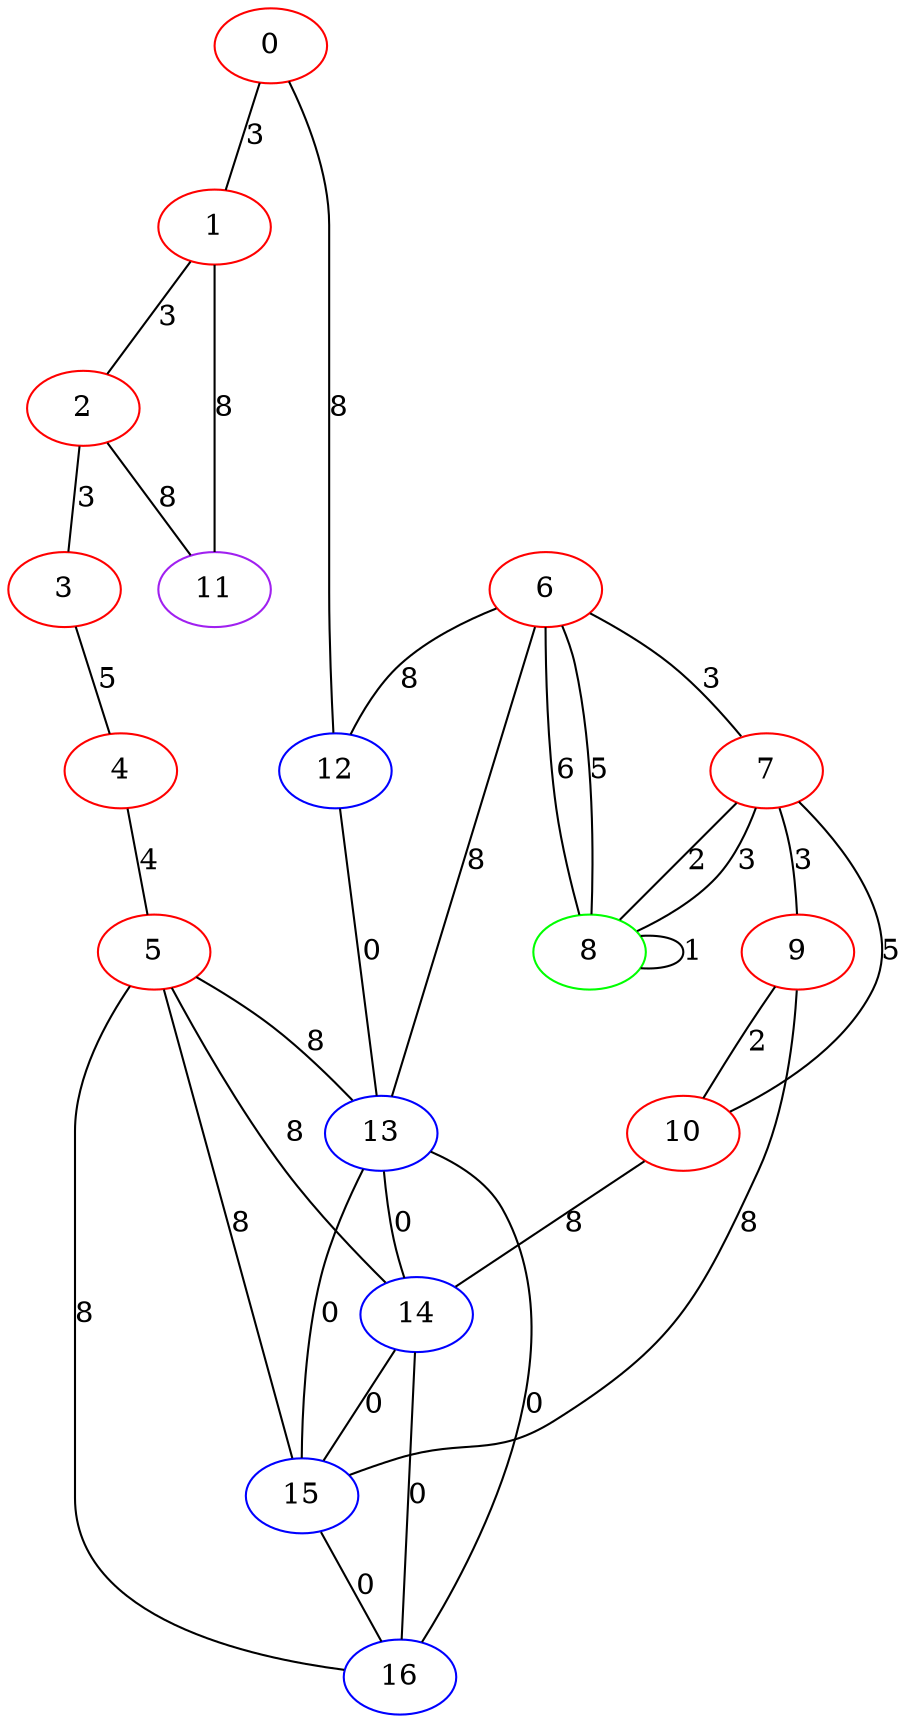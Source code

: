 graph "" {
0 [color=red, weight=1];
1 [color=red, weight=1];
2 [color=red, weight=1];
3 [color=red, weight=1];
4 [color=red, weight=1];
5 [color=red, weight=1];
6 [color=red, weight=1];
7 [color=red, weight=1];
8 [color=green, weight=2];
9 [color=red, weight=1];
10 [color=red, weight=1];
11 [color=purple, weight=4];
12 [color=blue, weight=3];
13 [color=blue, weight=3];
14 [color=blue, weight=3];
15 [color=blue, weight=3];
16 [color=blue, weight=3];
0 -- 1  [key=0, label=3];
0 -- 12  [key=0, label=8];
1 -- 2  [key=0, label=3];
1 -- 11  [key=0, label=8];
2 -- 11  [key=0, label=8];
2 -- 3  [key=0, label=3];
3 -- 4  [key=0, label=5];
4 -- 5  [key=0, label=4];
5 -- 16  [key=0, label=8];
5 -- 13  [key=0, label=8];
5 -- 14  [key=0, label=8];
5 -- 15  [key=0, label=8];
6 -- 8  [key=0, label=5];
6 -- 8  [key=1, label=6];
6 -- 12  [key=0, label=8];
6 -- 13  [key=0, label=8];
6 -- 7  [key=0, label=3];
7 -- 8  [key=0, label=2];
7 -- 8  [key=1, label=3];
7 -- 9  [key=0, label=3];
7 -- 10  [key=0, label=5];
8 -- 8  [key=0, label=1];
9 -- 10  [key=0, label=2];
9 -- 15  [key=0, label=8];
10 -- 14  [key=0, label=8];
12 -- 13  [key=0, label=0];
13 -- 14  [key=0, label=0];
13 -- 15  [key=0, label=0];
13 -- 16  [key=0, label=0];
14 -- 16  [key=0, label=0];
14 -- 15  [key=0, label=0];
15 -- 16  [key=0, label=0];
}
